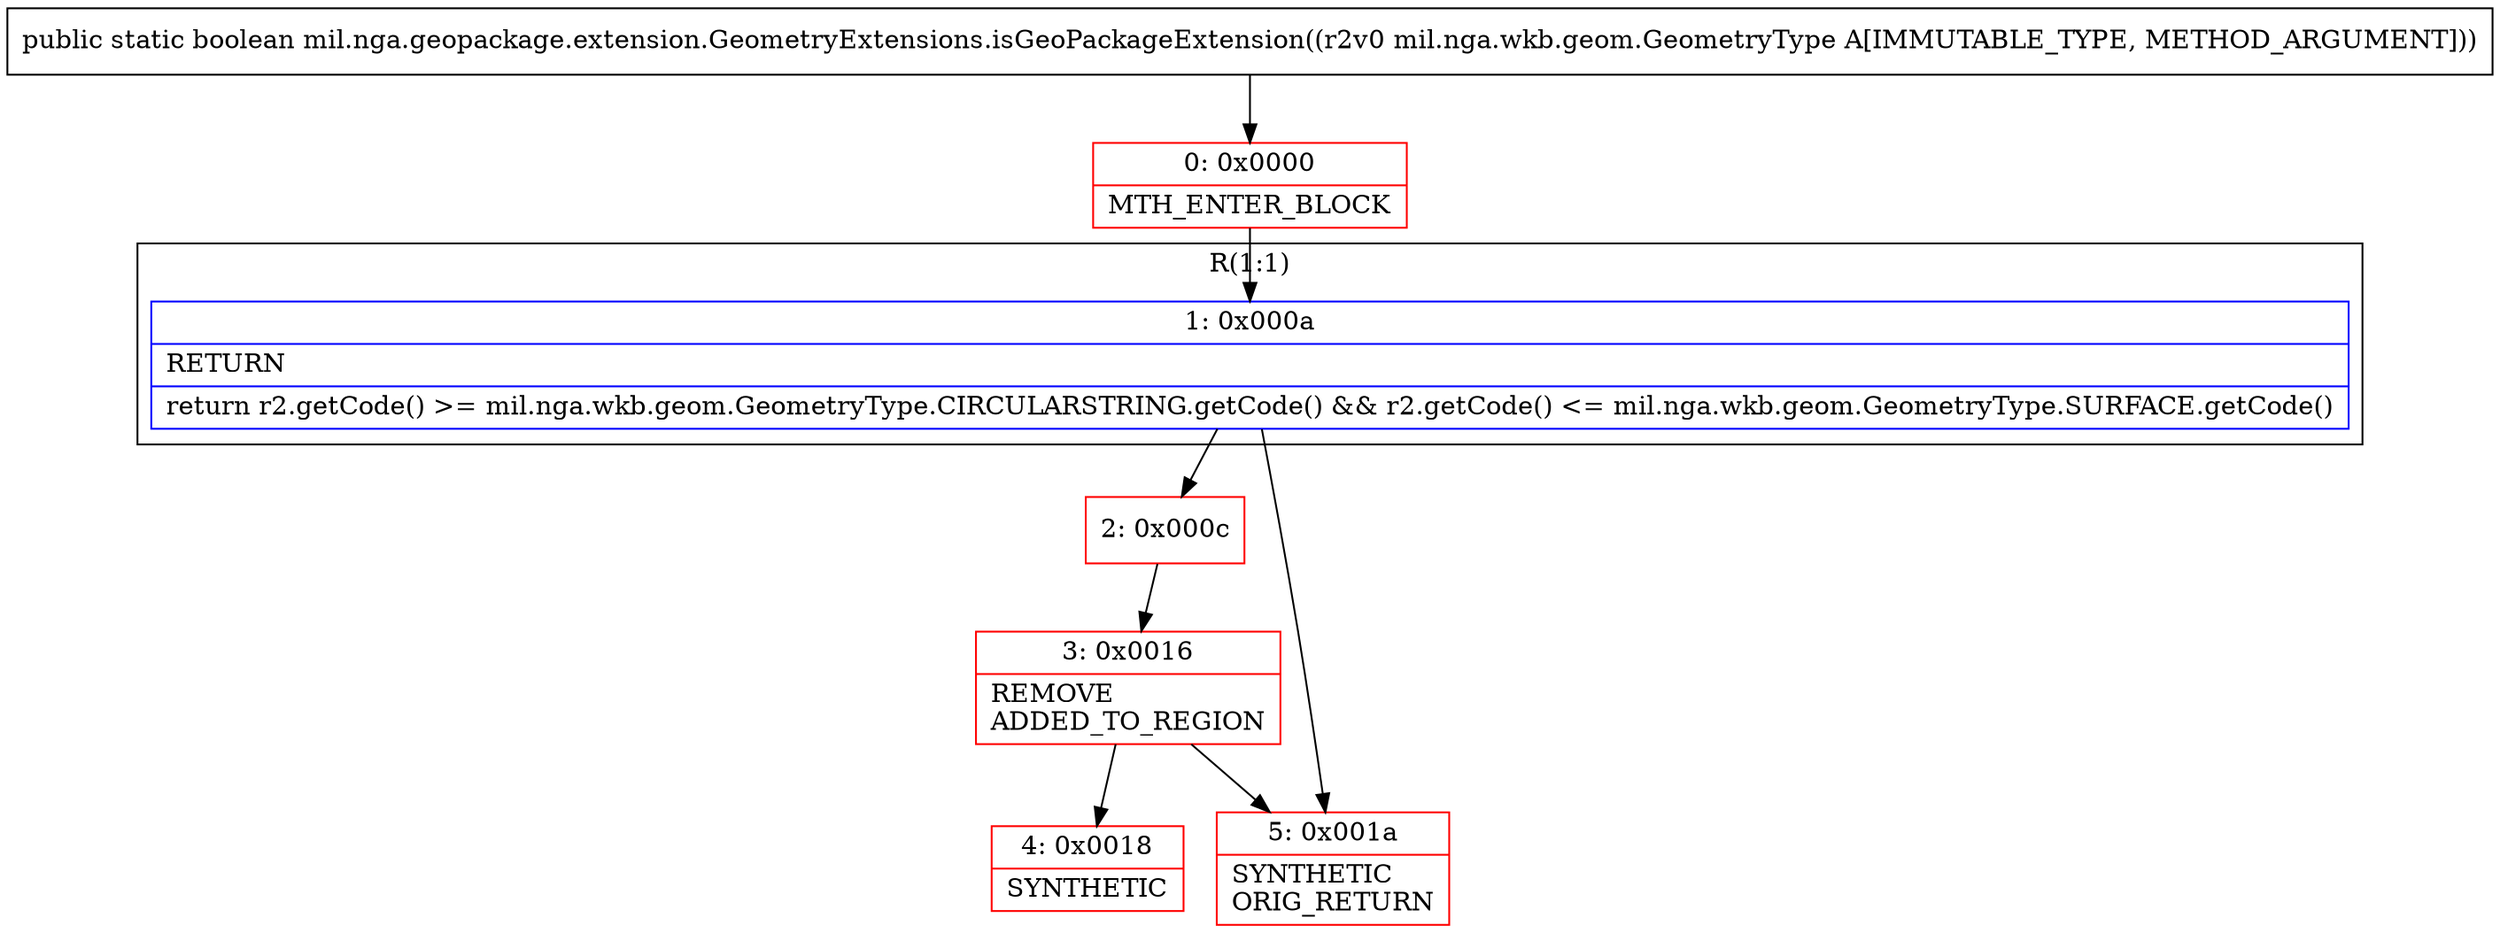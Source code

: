 digraph "CFG formil.nga.geopackage.extension.GeometryExtensions.isGeoPackageExtension(Lmil\/nga\/wkb\/geom\/GeometryType;)Z" {
subgraph cluster_Region_129604336 {
label = "R(1:1)";
node [shape=record,color=blue];
Node_1 [shape=record,label="{1\:\ 0x000a|RETURN\l|return r2.getCode() \>= mil.nga.wkb.geom.GeometryType.CIRCULARSTRING.getCode() && r2.getCode() \<= mil.nga.wkb.geom.GeometryType.SURFACE.getCode()\l}"];
}
Node_0 [shape=record,color=red,label="{0\:\ 0x0000|MTH_ENTER_BLOCK\l}"];
Node_2 [shape=record,color=red,label="{2\:\ 0x000c}"];
Node_3 [shape=record,color=red,label="{3\:\ 0x0016|REMOVE\lADDED_TO_REGION\l}"];
Node_4 [shape=record,color=red,label="{4\:\ 0x0018|SYNTHETIC\l}"];
Node_5 [shape=record,color=red,label="{5\:\ 0x001a|SYNTHETIC\lORIG_RETURN\l}"];
MethodNode[shape=record,label="{public static boolean mil.nga.geopackage.extension.GeometryExtensions.isGeoPackageExtension((r2v0 mil.nga.wkb.geom.GeometryType A[IMMUTABLE_TYPE, METHOD_ARGUMENT])) }"];
MethodNode -> Node_0;
Node_1 -> Node_2;
Node_1 -> Node_5;
Node_0 -> Node_1;
Node_2 -> Node_3;
Node_3 -> Node_4;
Node_3 -> Node_5;
}

